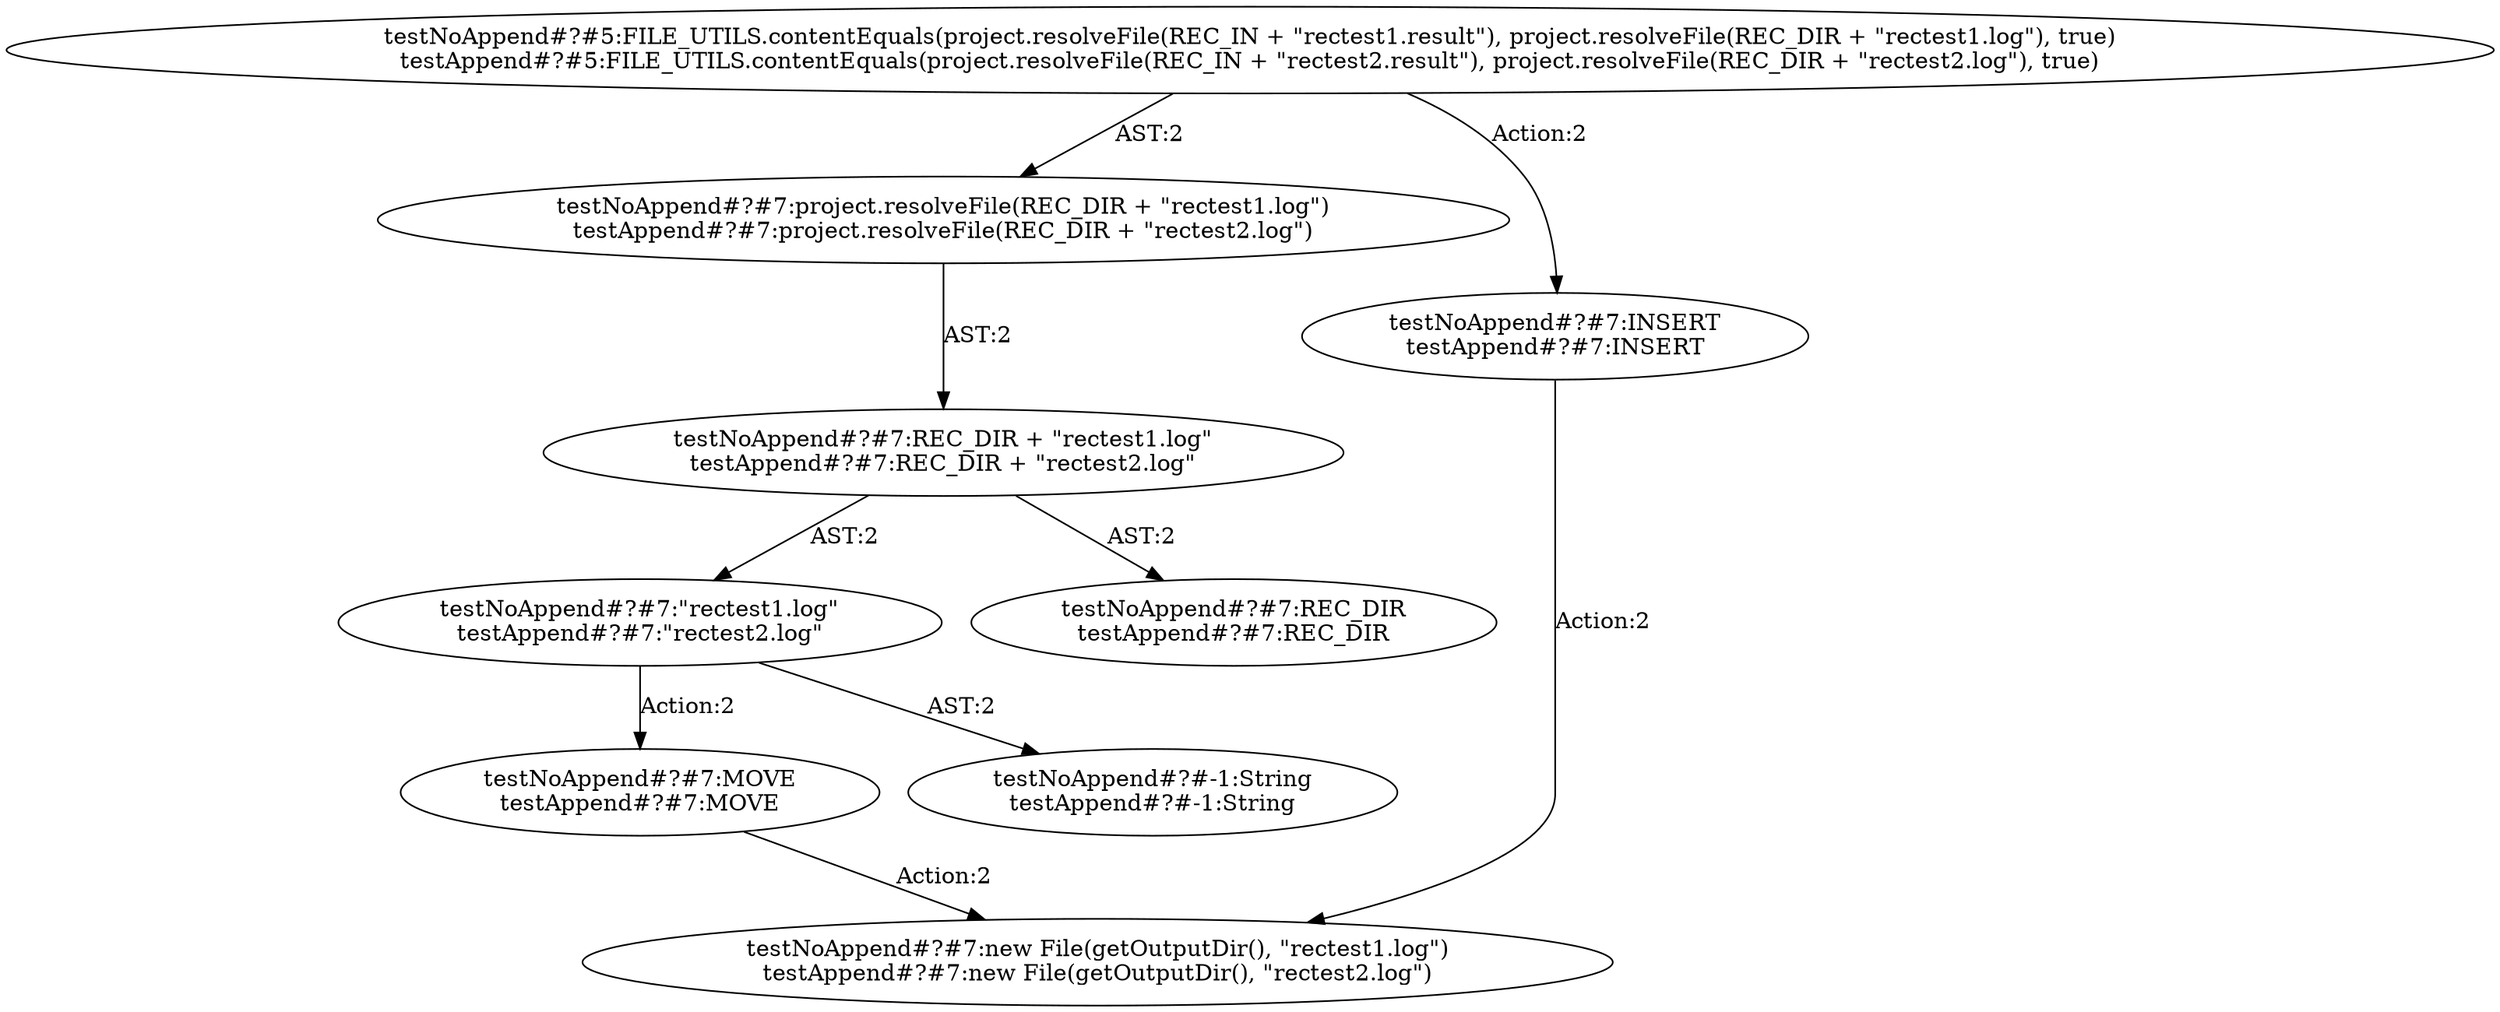digraph "Pattern" {
0 [label="testNoAppend#?#7:MOVE
testAppend#?#7:MOVE" shape=ellipse]
1 [label="testNoAppend#?#7:\"rectest1.log\"
testAppend#?#7:\"rectest2.log\"" shape=ellipse]
2 [label="testNoAppend#?#7:REC_DIR + \"rectest1.log\"
testAppend#?#7:REC_DIR + \"rectest2.log\"" shape=ellipse]
3 [label="testNoAppend#?#7:project.resolveFile(REC_DIR + \"rectest1.log\")
testAppend#?#7:project.resolveFile(REC_DIR + \"rectest2.log\")" shape=ellipse]
4 [label="testNoAppend#?#7:REC_DIR
testAppend#?#7:REC_DIR" shape=ellipse]
5 [label="testNoAppend#?#-1:String
testAppend#?#-1:String" shape=ellipse]
6 [label="testNoAppend#?#7:new File(getOutputDir(), \"rectest1.log\")
testAppend#?#7:new File(getOutputDir(), \"rectest2.log\")" shape=ellipse]
7 [label="testNoAppend#?#7:INSERT
testAppend#?#7:INSERT" shape=ellipse]
8 [label="testNoAppend#?#5:FILE_UTILS.contentEquals(project.resolveFile(REC_IN + \"rectest1.result\"), project.resolveFile(REC_DIR + \"rectest1.log\"), true)
testAppend#?#5:FILE_UTILS.contentEquals(project.resolveFile(REC_IN + \"rectest2.result\"), project.resolveFile(REC_DIR + \"rectest2.log\"), true)" shape=ellipse]
0 -> 6 [label="Action:2"];
1 -> 0 [label="Action:2"];
1 -> 5 [label="AST:2"];
2 -> 1 [label="AST:2"];
2 -> 4 [label="AST:2"];
3 -> 2 [label="AST:2"];
7 -> 6 [label="Action:2"];
8 -> 3 [label="AST:2"];
8 -> 7 [label="Action:2"];
}